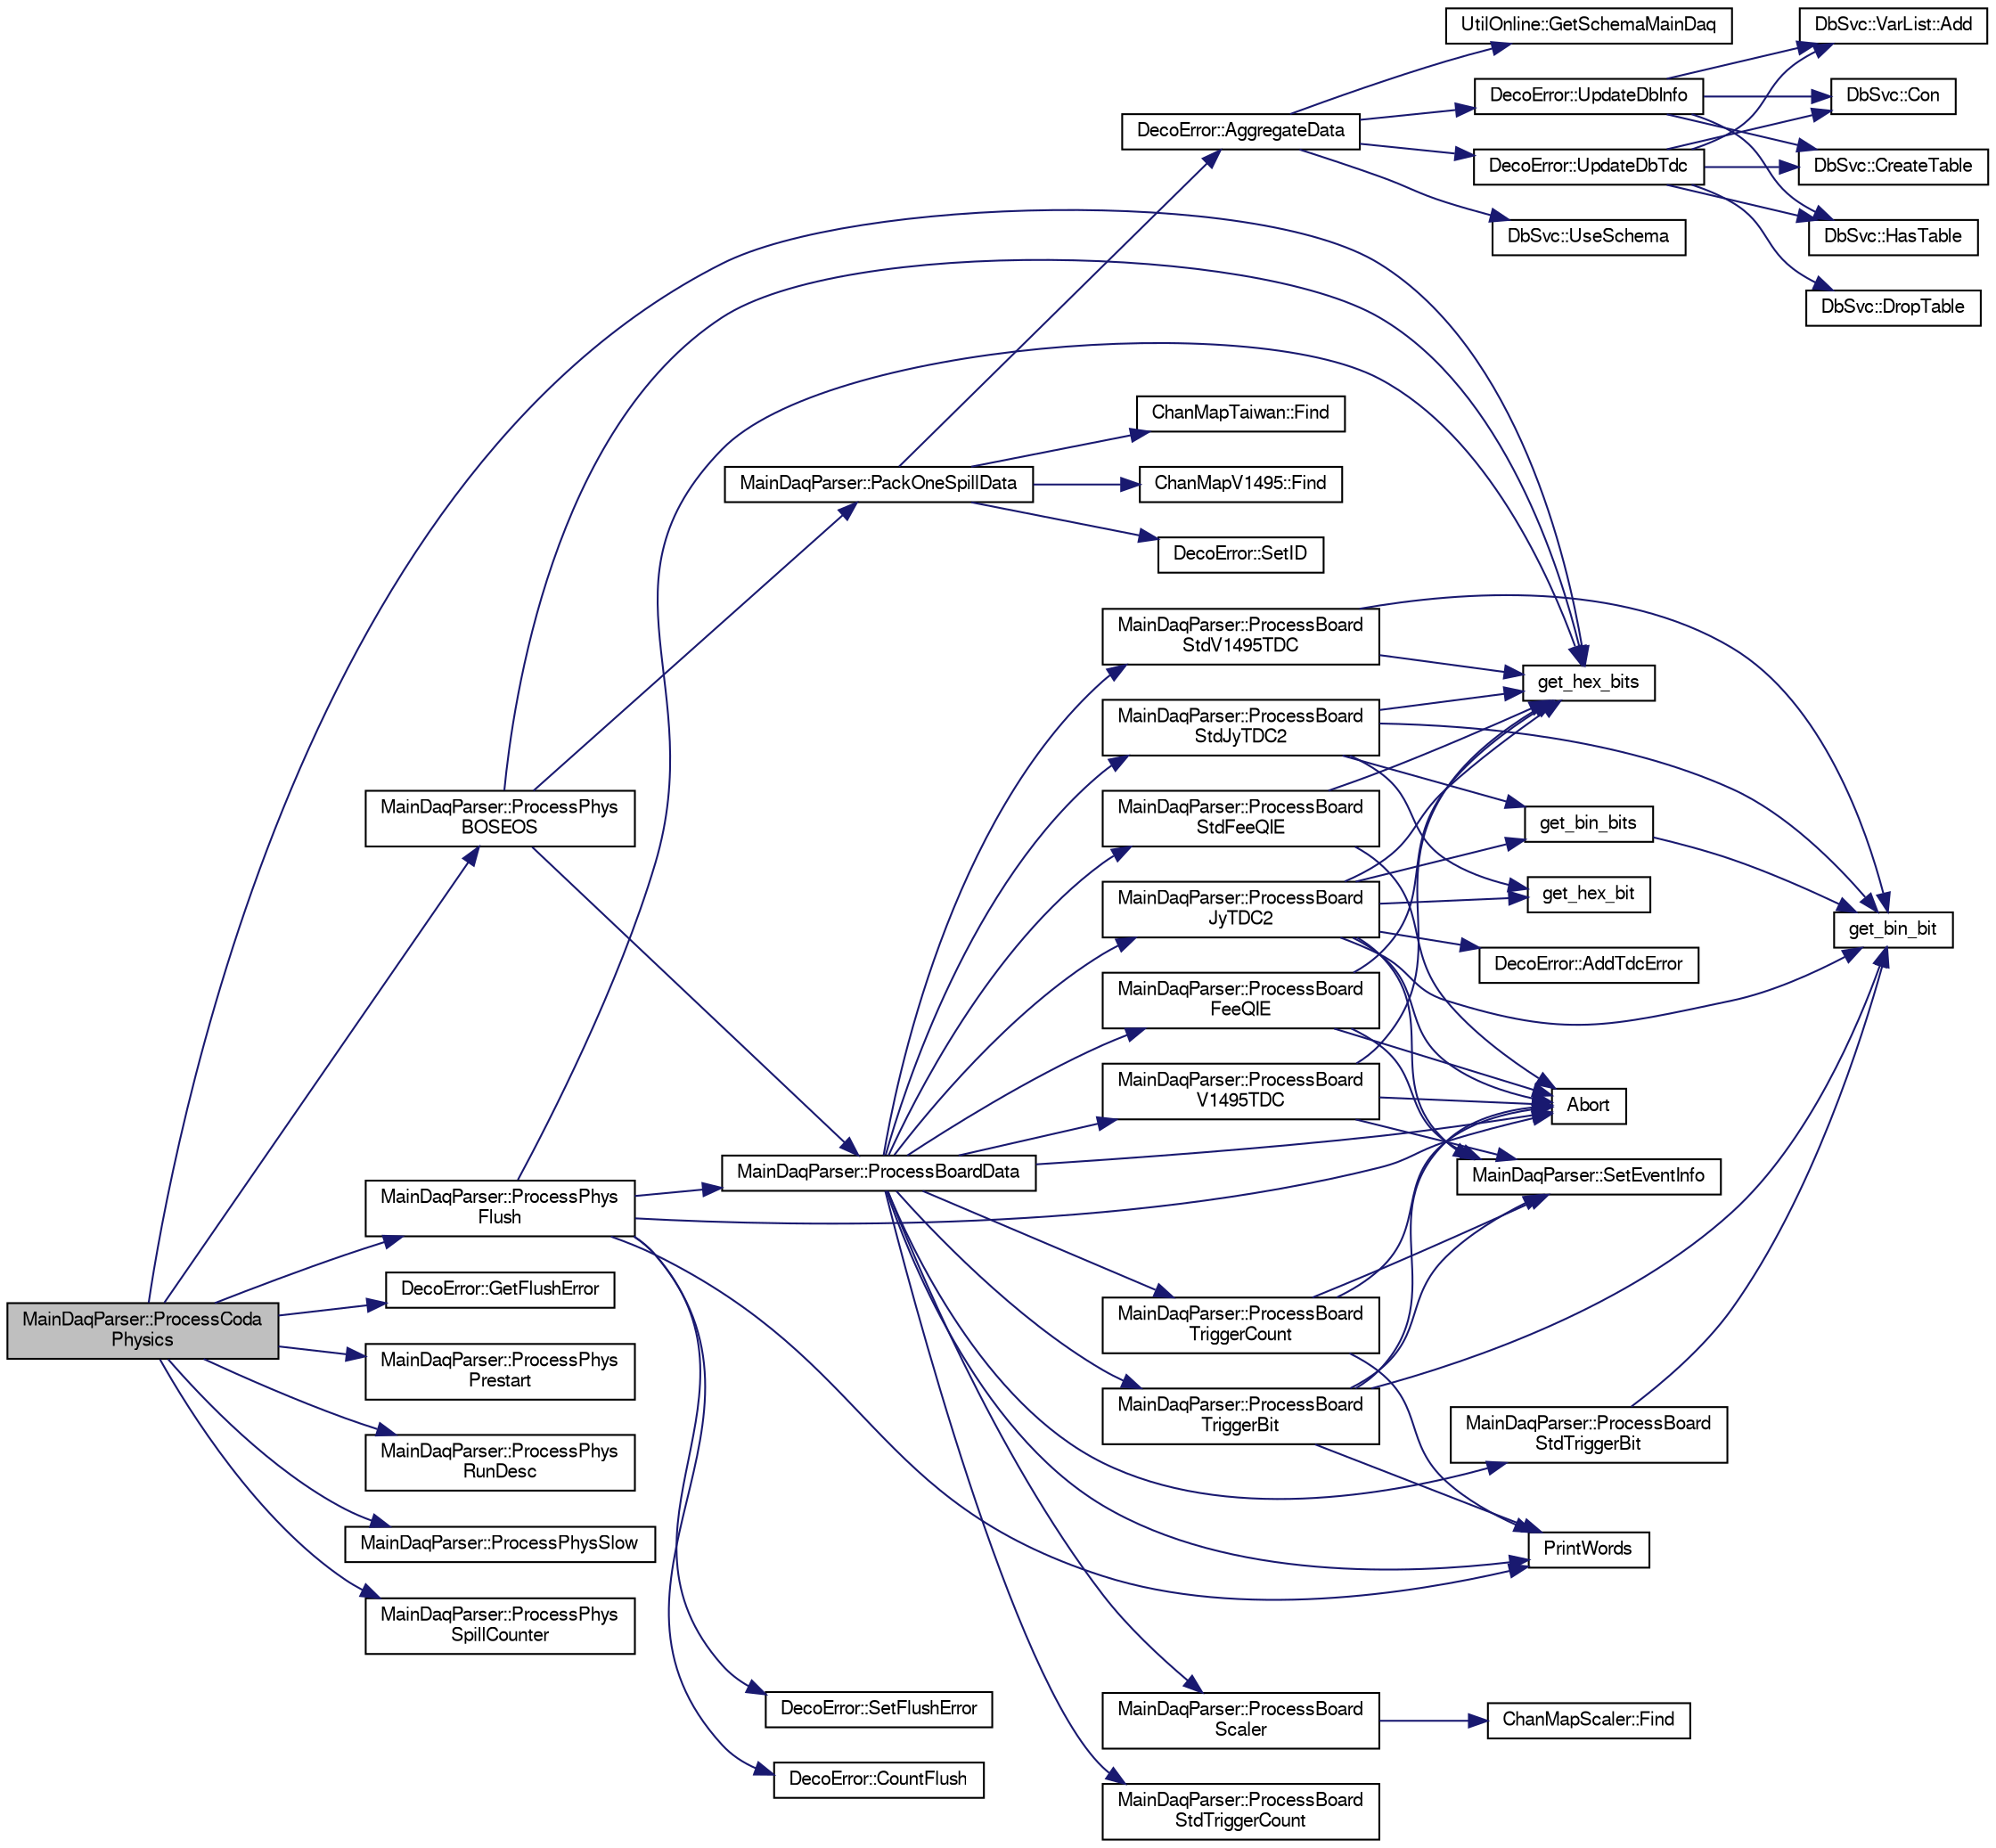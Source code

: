 digraph "MainDaqParser::ProcessCodaPhysics"
{
  bgcolor="transparent";
  edge [fontname="FreeSans",fontsize="10",labelfontname="FreeSans",labelfontsize="10"];
  node [fontname="FreeSans",fontsize="10",shape=record];
  rankdir="LR";
  Node1 [label="MainDaqParser::ProcessCoda\lPhysics",height=0.2,width=0.4,color="black", fillcolor="grey75", style="filled" fontcolor="black"];
  Node1 -> Node2 [color="midnightblue",fontsize="10",style="solid",fontname="FreeSans"];
  Node2 [label="get_hex_bits",height=0.2,width=0.4,color="black",URL="$d8/d78/CodaInputManager_8cc.html#a64e9930ff828b30da3572a5ff66a4115"];
  Node1 -> Node3 [color="midnightblue",fontsize="10",style="solid",fontname="FreeSans"];
  Node3 [label="DecoError::GetFlushError",height=0.2,width=0.4,color="black",URL="$d3/d6b/classDecoError.html#aad3adc984672123cd26afa9540f5a721"];
  Node1 -> Node4 [color="midnightblue",fontsize="10",style="solid",fontname="FreeSans"];
  Node4 [label="MainDaqParser::ProcessPhys\lBOSEOS",height=0.2,width=0.4,color="black",URL="$df/dcd/classMainDaqParser.html#ab617b69754ec5fe69d802966e9639f7e"];
  Node4 -> Node5 [color="midnightblue",fontsize="10",style="solid",fontname="FreeSans"];
  Node5 [label="MainDaqParser::PackOneSpillData",height=0.2,width=0.4,color="black",URL="$df/dcd/classMainDaqParser.html#a341e77dca10164f77b996348f2f7330a"];
  Node5 -> Node6 [color="midnightblue",fontsize="10",style="solid",fontname="FreeSans"];
  Node6 [label="DecoError::AggregateData",height=0.2,width=0.4,color="black",URL="$d3/d6b/classDecoError.html#a1e1cfb5d69626c029885e434b61009c7"];
  Node6 -> Node7 [color="midnightblue",fontsize="10",style="solid",fontname="FreeSans"];
  Node7 [label="UtilOnline::GetSchemaMainDaq",height=0.2,width=0.4,color="black",URL="$df/da2/classUtilOnline.html#a00d1fcb82a573b7108b27d67e4320b63"];
  Node6 -> Node8 [color="midnightblue",fontsize="10",style="solid",fontname="FreeSans"];
  Node8 [label="DecoError::UpdateDbInfo",height=0.2,width=0.4,color="black",URL="$d3/d6b/classDecoError.html#ab8e9e7bd41ed47c98f386e918163bd35"];
  Node8 -> Node9 [color="midnightblue",fontsize="10",style="solid",fontname="FreeSans"];
  Node9 [label="DbSvc::VarList::Add",height=0.2,width=0.4,color="black",URL="$da/dfa/classDbSvc_1_1VarList.html#a8835fc0ecc4041873b5e15dbb35a5218"];
  Node8 -> Node10 [color="midnightblue",fontsize="10",style="solid",fontname="FreeSans"];
  Node10 [label="DbSvc::Con",height=0.2,width=0.4,color="black",URL="$d2/da4/classDbSvc.html#af342c238c151003ac35ca3e96f60d02e"];
  Node8 -> Node11 [color="midnightblue",fontsize="10",style="solid",fontname="FreeSans"];
  Node11 [label="DbSvc::CreateTable",height=0.2,width=0.4,color="black",URL="$d2/da4/classDbSvc.html#abc037dbd5084422aacdfa76bd0e8d2b7"];
  Node8 -> Node12 [color="midnightblue",fontsize="10",style="solid",fontname="FreeSans"];
  Node12 [label="DbSvc::HasTable",height=0.2,width=0.4,color="black",URL="$d2/da4/classDbSvc.html#af7e30673551b9cbc6d0ad9e37e4ec35b"];
  Node6 -> Node13 [color="midnightblue",fontsize="10",style="solid",fontname="FreeSans"];
  Node13 [label="DecoError::UpdateDbTdc",height=0.2,width=0.4,color="black",URL="$d3/d6b/classDecoError.html#aa0a7edf6ea1a3dfe2690a15e2ca9ee51"];
  Node13 -> Node9 [color="midnightblue",fontsize="10",style="solid",fontname="FreeSans"];
  Node13 -> Node10 [color="midnightblue",fontsize="10",style="solid",fontname="FreeSans"];
  Node13 -> Node11 [color="midnightblue",fontsize="10",style="solid",fontname="FreeSans"];
  Node13 -> Node14 [color="midnightblue",fontsize="10",style="solid",fontname="FreeSans"];
  Node14 [label="DbSvc::DropTable",height=0.2,width=0.4,color="black",URL="$d2/da4/classDbSvc.html#a7a6da517bc72f88c593f1102378dfdba"];
  Node13 -> Node12 [color="midnightblue",fontsize="10",style="solid",fontname="FreeSans"];
  Node6 -> Node15 [color="midnightblue",fontsize="10",style="solid",fontname="FreeSans"];
  Node15 [label="DbSvc::UseSchema",height=0.2,width=0.4,color="black",URL="$d2/da4/classDbSvc.html#a7e4cc05e20e0a21eef9c185c34c51044"];
  Node5 -> Node16 [color="midnightblue",fontsize="10",style="solid",fontname="FreeSans"];
  Node16 [label="ChanMapTaiwan::Find",height=0.2,width=0.4,color="black",URL="$d3/d21/classChanMapTaiwan.html#af7b9f268f01daf3bf6ed279f67378080"];
  Node5 -> Node17 [color="midnightblue",fontsize="10",style="solid",fontname="FreeSans"];
  Node17 [label="ChanMapV1495::Find",height=0.2,width=0.4,color="black",URL="$d2/d4f/classChanMapV1495.html#a37ce9f3051bb02c6d71872aa11664611"];
  Node5 -> Node18 [color="midnightblue",fontsize="10",style="solid",fontname="FreeSans"];
  Node18 [label="DecoError::SetID",height=0.2,width=0.4,color="black",URL="$d3/d6b/classDecoError.html#acf3a5cbfbf4e89261e5483b1184e168c"];
  Node4 -> Node2 [color="midnightblue",fontsize="10",style="solid",fontname="FreeSans"];
  Node4 -> Node19 [color="midnightblue",fontsize="10",style="solid",fontname="FreeSans"];
  Node19 [label="MainDaqParser::ProcessBoardData",height=0.2,width=0.4,color="black",URL="$df/dcd/classMainDaqParser.html#aa64b46921807d20c7633395e37addab6"];
  Node19 -> Node20 [color="midnightblue",fontsize="10",style="solid",fontname="FreeSans"];
  Node20 [label="Abort",height=0.2,width=0.4,color="black",URL="$d8/d78/CodaInputManager_8cc.html#a7aba209881ef8e916080304c12f70d18"];
  Node19 -> Node21 [color="midnightblue",fontsize="10",style="solid",fontname="FreeSans"];
  Node21 [label="PrintWords",height=0.2,width=0.4,color="black",URL="$d8/d78/CodaInputManager_8cc.html#a30f11a69a9f01820e89395788491c069"];
  Node19 -> Node22 [color="midnightblue",fontsize="10",style="solid",fontname="FreeSans"];
  Node22 [label="MainDaqParser::ProcessBoard\lFeeQIE",height=0.2,width=0.4,color="black",URL="$df/dcd/classMainDaqParser.html#abc962147bfa55fb5375adc73f82193c5"];
  Node22 -> Node20 [color="midnightblue",fontsize="10",style="solid",fontname="FreeSans"];
  Node22 -> Node2 [color="midnightblue",fontsize="10",style="solid",fontname="FreeSans"];
  Node22 -> Node23 [color="midnightblue",fontsize="10",style="solid",fontname="FreeSans"];
  Node23 [label="MainDaqParser::SetEventInfo",height=0.2,width=0.4,color="black",URL="$df/dcd/classMainDaqParser.html#aeecce7618f04fe0ece68943ee1d885aa"];
  Node19 -> Node24 [color="midnightblue",fontsize="10",style="solid",fontname="FreeSans"];
  Node24 [label="MainDaqParser::ProcessBoard\lJyTDC2",height=0.2,width=0.4,color="black",URL="$df/dcd/classMainDaqParser.html#a189e8c180d739db6e426b43250a7c659"];
  Node24 -> Node20 [color="midnightblue",fontsize="10",style="solid",fontname="FreeSans"];
  Node24 -> Node25 [color="midnightblue",fontsize="10",style="solid",fontname="FreeSans"];
  Node25 [label="DecoError::AddTdcError",height=0.2,width=0.4,color="black",URL="$d3/d6b/classDecoError.html#aa121147c5823e820dd9a6b16d5be2a55"];
  Node24 -> Node26 [color="midnightblue",fontsize="10",style="solid",fontname="FreeSans"];
  Node26 [label="get_bin_bit",height=0.2,width=0.4,color="black",URL="$d8/d78/CodaInputManager_8cc.html#a139982a90f3148f2bb4caf569be8f21b"];
  Node24 -> Node27 [color="midnightblue",fontsize="10",style="solid",fontname="FreeSans"];
  Node27 [label="get_bin_bits",height=0.2,width=0.4,color="black",URL="$d8/d78/CodaInputManager_8cc.html#ae4ab40fbb136f8c139525ec7d9c87cf5"];
  Node27 -> Node26 [color="midnightblue",fontsize="10",style="solid",fontname="FreeSans"];
  Node24 -> Node28 [color="midnightblue",fontsize="10",style="solid",fontname="FreeSans"];
  Node28 [label="get_hex_bit",height=0.2,width=0.4,color="black",URL="$d8/d78/CodaInputManager_8cc.html#a0e85f068e5aa83a6560177518a93e565"];
  Node24 -> Node2 [color="midnightblue",fontsize="10",style="solid",fontname="FreeSans"];
  Node24 -> Node23 [color="midnightblue",fontsize="10",style="solid",fontname="FreeSans"];
  Node19 -> Node29 [color="midnightblue",fontsize="10",style="solid",fontname="FreeSans"];
  Node29 [label="MainDaqParser::ProcessBoard\lScaler",height=0.2,width=0.4,color="black",URL="$df/dcd/classMainDaqParser.html#a7bdb899d99bef39f20ccab4e0990029c"];
  Node29 -> Node30 [color="midnightblue",fontsize="10",style="solid",fontname="FreeSans"];
  Node30 [label="ChanMapScaler::Find",height=0.2,width=0.4,color="black",URL="$d9/d1d/classChanMapScaler.html#a9bd89d4fa783813119aeb098c7fabfe2"];
  Node19 -> Node31 [color="midnightblue",fontsize="10",style="solid",fontname="FreeSans"];
  Node31 [label="MainDaqParser::ProcessBoard\lStdFeeQIE",height=0.2,width=0.4,color="black",URL="$df/dcd/classMainDaqParser.html#a32388ead1827c562f2a3e209abcecd35"];
  Node31 -> Node20 [color="midnightblue",fontsize="10",style="solid",fontname="FreeSans"];
  Node31 -> Node2 [color="midnightblue",fontsize="10",style="solid",fontname="FreeSans"];
  Node19 -> Node32 [color="midnightblue",fontsize="10",style="solid",fontname="FreeSans"];
  Node32 [label="MainDaqParser::ProcessBoard\lStdJyTDC2",height=0.2,width=0.4,color="black",URL="$df/dcd/classMainDaqParser.html#aaf660d6779c3c411e8b97b7c723f2d92"];
  Node32 -> Node26 [color="midnightblue",fontsize="10",style="solid",fontname="FreeSans"];
  Node32 -> Node27 [color="midnightblue",fontsize="10",style="solid",fontname="FreeSans"];
  Node32 -> Node28 [color="midnightblue",fontsize="10",style="solid",fontname="FreeSans"];
  Node32 -> Node2 [color="midnightblue",fontsize="10",style="solid",fontname="FreeSans"];
  Node19 -> Node33 [color="midnightblue",fontsize="10",style="solid",fontname="FreeSans"];
  Node33 [label="MainDaqParser::ProcessBoard\lStdTriggerBit",height=0.2,width=0.4,color="black",URL="$df/dcd/classMainDaqParser.html#a86887583b18c4704cedf669de3a95bdb"];
  Node33 -> Node26 [color="midnightblue",fontsize="10",style="solid",fontname="FreeSans"];
  Node19 -> Node34 [color="midnightblue",fontsize="10",style="solid",fontname="FreeSans"];
  Node34 [label="MainDaqParser::ProcessBoard\lStdTriggerCount",height=0.2,width=0.4,color="black",URL="$df/dcd/classMainDaqParser.html#a0b284b4eb211171cadb849af1810d579"];
  Node19 -> Node35 [color="midnightblue",fontsize="10",style="solid",fontname="FreeSans"];
  Node35 [label="MainDaqParser::ProcessBoard\lStdV1495TDC",height=0.2,width=0.4,color="black",URL="$df/dcd/classMainDaqParser.html#ac3155641c3bb12fa7120a153c7d1cd83"];
  Node35 -> Node26 [color="midnightblue",fontsize="10",style="solid",fontname="FreeSans"];
  Node35 -> Node2 [color="midnightblue",fontsize="10",style="solid",fontname="FreeSans"];
  Node19 -> Node36 [color="midnightblue",fontsize="10",style="solid",fontname="FreeSans"];
  Node36 [label="MainDaqParser::ProcessBoard\lTriggerBit",height=0.2,width=0.4,color="black",URL="$df/dcd/classMainDaqParser.html#a1467884089433bc3da29432b3a7b91b3"];
  Node36 -> Node20 [color="midnightblue",fontsize="10",style="solid",fontname="FreeSans"];
  Node36 -> Node26 [color="midnightblue",fontsize="10",style="solid",fontname="FreeSans"];
  Node36 -> Node21 [color="midnightblue",fontsize="10",style="solid",fontname="FreeSans"];
  Node36 -> Node23 [color="midnightblue",fontsize="10",style="solid",fontname="FreeSans"];
  Node19 -> Node37 [color="midnightblue",fontsize="10",style="solid",fontname="FreeSans"];
  Node37 [label="MainDaqParser::ProcessBoard\lTriggerCount",height=0.2,width=0.4,color="black",URL="$df/dcd/classMainDaqParser.html#a27ce6f6077d5f92dbae1b949973cb83a"];
  Node37 -> Node20 [color="midnightblue",fontsize="10",style="solid",fontname="FreeSans"];
  Node37 -> Node21 [color="midnightblue",fontsize="10",style="solid",fontname="FreeSans"];
  Node37 -> Node23 [color="midnightblue",fontsize="10",style="solid",fontname="FreeSans"];
  Node19 -> Node38 [color="midnightblue",fontsize="10",style="solid",fontname="FreeSans"];
  Node38 [label="MainDaqParser::ProcessBoard\lV1495TDC",height=0.2,width=0.4,color="black",URL="$df/dcd/classMainDaqParser.html#a963feecba4fdd069bd527440b55b3bd8"];
  Node38 -> Node20 [color="midnightblue",fontsize="10",style="solid",fontname="FreeSans"];
  Node38 -> Node2 [color="midnightblue",fontsize="10",style="solid",fontname="FreeSans"];
  Node38 -> Node23 [color="midnightblue",fontsize="10",style="solid",fontname="FreeSans"];
  Node1 -> Node39 [color="midnightblue",fontsize="10",style="solid",fontname="FreeSans"];
  Node39 [label="MainDaqParser::ProcessPhys\lFlush",height=0.2,width=0.4,color="black",URL="$df/dcd/classMainDaqParser.html#a02ab1284c1ec1087ea0a71290342844f"];
  Node39 -> Node40 [color="midnightblue",fontsize="10",style="solid",fontname="FreeSans"];
  Node40 [label="DecoError::SetFlushError",height=0.2,width=0.4,color="black",URL="$d3/d6b/classDecoError.html#aa63c91350685ca4eccaeef1fc747a2db"];
  Node39 -> Node2 [color="midnightblue",fontsize="10",style="solid",fontname="FreeSans"];
  Node39 -> Node21 [color="midnightblue",fontsize="10",style="solid",fontname="FreeSans"];
  Node39 -> Node19 [color="midnightblue",fontsize="10",style="solid",fontname="FreeSans"];
  Node39 -> Node20 [color="midnightblue",fontsize="10",style="solid",fontname="FreeSans"];
  Node39 -> Node41 [color="midnightblue",fontsize="10",style="solid",fontname="FreeSans"];
  Node41 [label="DecoError::CountFlush",height=0.2,width=0.4,color="black",URL="$d3/d6b/classDecoError.html#a76e29cf4f331d2e5093a56f416e5a820"];
  Node1 -> Node42 [color="midnightblue",fontsize="10",style="solid",fontname="FreeSans"];
  Node42 [label="MainDaqParser::ProcessPhys\lPrestart",height=0.2,width=0.4,color="black",URL="$df/dcd/classMainDaqParser.html#a4a919e134ddd4c19d19ad428a6dff1c2"];
  Node1 -> Node43 [color="midnightblue",fontsize="10",style="solid",fontname="FreeSans"];
  Node43 [label="MainDaqParser::ProcessPhys\lRunDesc",height=0.2,width=0.4,color="black",URL="$df/dcd/classMainDaqParser.html#a6755d9c72bff31e1cb42b07bcefee65a"];
  Node1 -> Node44 [color="midnightblue",fontsize="10",style="solid",fontname="FreeSans"];
  Node44 [label="MainDaqParser::ProcessPhysSlow",height=0.2,width=0.4,color="black",URL="$df/dcd/classMainDaqParser.html#a3e825037ac59eed9398311a5e864e183"];
  Node1 -> Node45 [color="midnightblue",fontsize="10",style="solid",fontname="FreeSans"];
  Node45 [label="MainDaqParser::ProcessPhys\lSpillCounter",height=0.2,width=0.4,color="black",URL="$df/dcd/classMainDaqParser.html#a3e28b932eb9adac2d0f18c6b6c3df004"];
}
